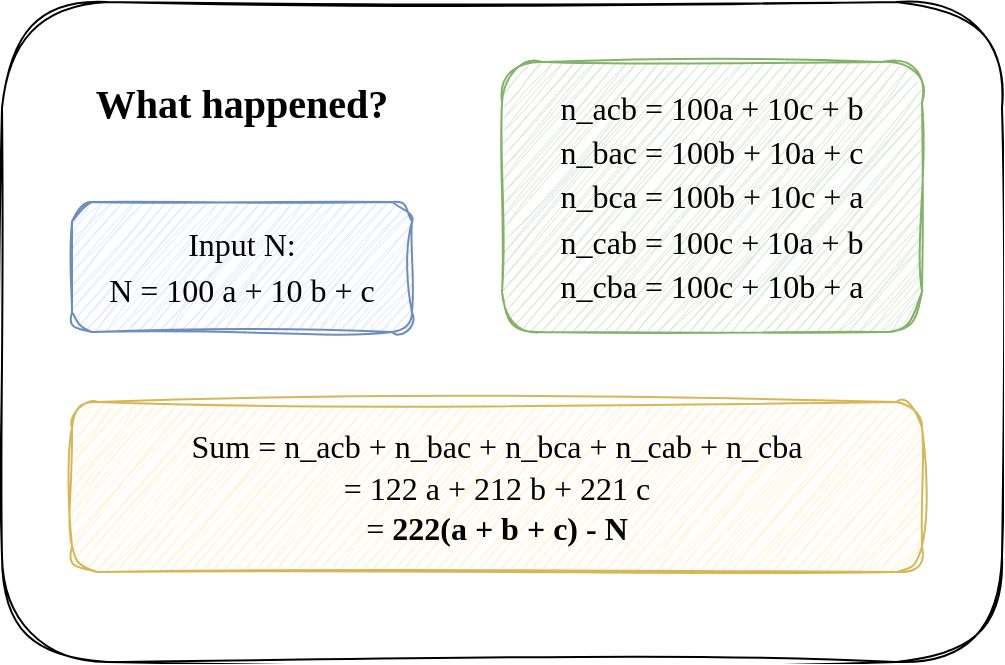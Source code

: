 <mxfile version="25.0.2">
  <diagram name="第 1 页" id="jysJhN506DtzlpW-C-dF">
    <mxGraphModel dx="1222" dy="1758" grid="1" gridSize="10" guides="1" tooltips="1" connect="1" arrows="1" fold="1" page="1" pageScale="1" pageWidth="1169" pageHeight="827" math="0" shadow="0">
      <root>
        <mxCell id="0" />
        <mxCell id="1" parent="0" />
        <mxCell id="g-DJEF4qP4rrPidkLeyy-1" value="" style="rounded=1;whiteSpace=wrap;html=1;glass=0;gradientDirection=east;sketch=1;curveFitting=1;jiggle=2;arcSize=16;" parent="1" vertex="1">
          <mxGeometry x="50" y="-50" width="500" height="330" as="geometry" />
        </mxCell>
        <mxCell id="r3OD1vOebsEYeNhIeTLA-1" value="&lt;div style=&quot;line-height: 140%;&quot;&gt;&lt;font style=&quot;font-size: 16px; line-height: 140%;&quot; face=&quot;Comic Sans MS&quot;&gt;Input N:&lt;/font&gt;&lt;/div&gt;&lt;font style=&quot;font-size: 16px; line-height: 140%;&quot; face=&quot;Comic Sans MS&quot;&gt;N = 100 a + 10 b + c&lt;/font&gt;" style="rounded=1;whiteSpace=wrap;html=1;fillColor=#dae8fc;strokeColor=#6c8ebf;sketch=1;curveFitting=1;jiggle=2;" vertex="1" parent="1">
          <mxGeometry x="85" y="50" width="170" height="65" as="geometry" />
        </mxCell>
        <mxCell id="r3OD1vOebsEYeNhIeTLA-2" value="&lt;font style=&quot;font-size: 16px; line-height: 140%;&quot; face=&quot;Comic Sans MS&quot;&gt;n_acb = 100a + 10c + b&lt;/font&gt;&lt;div style=&quot;line-height: 140%;&quot;&gt;&lt;font style=&quot;font-size: 16px; line-height: 140%;&quot; face=&quot;Comic Sans MS&quot;&gt;n_bac = 100b + 10a + c&lt;/font&gt;&lt;/div&gt;&lt;div style=&quot;line-height: 140%;&quot;&gt;&lt;font style=&quot;font-size: 16px; line-height: 140%;&quot; face=&quot;Comic Sans MS&quot;&gt;n_bca = 100b + 10c + a&lt;br&gt;&lt;/font&gt;&lt;/div&gt;&lt;div style=&quot;line-height: 140%;&quot;&gt;&lt;font style=&quot;font-size: 16px; line-height: 140%;&quot; face=&quot;Comic Sans MS&quot;&gt;n_cab = 100c + 10a + b&lt;br&gt;&lt;/font&gt;&lt;/div&gt;&lt;div style=&quot;line-height: 140%;&quot;&gt;&lt;font style=&quot;font-size: 16px; line-height: 140%;&quot; face=&quot;Comic Sans MS&quot;&gt;n_cba = 100c + 10b + a&lt;/font&gt;&lt;/div&gt;" style="rounded=1;whiteSpace=wrap;html=1;fillColor=#d5e8d4;strokeColor=#82b366;sketch=1;curveFitting=1;jiggle=2;" vertex="1" parent="1">
          <mxGeometry x="300" y="-20" width="210" height="135" as="geometry" />
        </mxCell>
        <mxCell id="r3OD1vOebsEYeNhIeTLA-3" value="&lt;font style=&quot;font-size: 16px; line-height: 140%;&quot; face=&quot;Comic Sans MS&quot;&gt;Sum = n_acb + n_bac + n_bca + n_cab + n_cba&lt;/font&gt;&lt;div&gt;&lt;font face=&quot;Comic Sans MS&quot;&gt;&lt;span style=&quot;font-size: 16px;&quot;&gt;= 122 a + 212 b + 221 c&lt;br&gt;&lt;/span&gt;&lt;/font&gt;&lt;div style=&quot;line-height: 140%;&quot;&gt;&lt;font style=&quot;font-size: 16px; line-height: 140%;&quot; face=&quot;Comic Sans MS&quot;&gt;= &lt;b&gt;222(a + b + c) - N&lt;/b&gt;&lt;/font&gt;&lt;/div&gt;&lt;/div&gt;" style="rounded=1;whiteSpace=wrap;html=1;fillColor=#fff2cc;strokeColor=#d6b656;sketch=1;curveFitting=1;jiggle=2;" vertex="1" parent="1">
          <mxGeometry x="85" y="150" width="425" height="85" as="geometry" />
        </mxCell>
        <mxCell id="r3OD1vOebsEYeNhIeTLA-4" value="&lt;h1&gt;&lt;font face=&quot;Comic Sans MS&quot; style=&quot;line-height: 150%; font-size: 20px;&quot;&gt;What happened?&lt;/font&gt;&lt;/h1&gt;" style="text;html=1;align=center;verticalAlign=middle;whiteSpace=wrap;rounded=0;" vertex="1" parent="1">
          <mxGeometry x="75" y="-20" width="190" height="40" as="geometry" />
        </mxCell>
      </root>
    </mxGraphModel>
  </diagram>
</mxfile>
